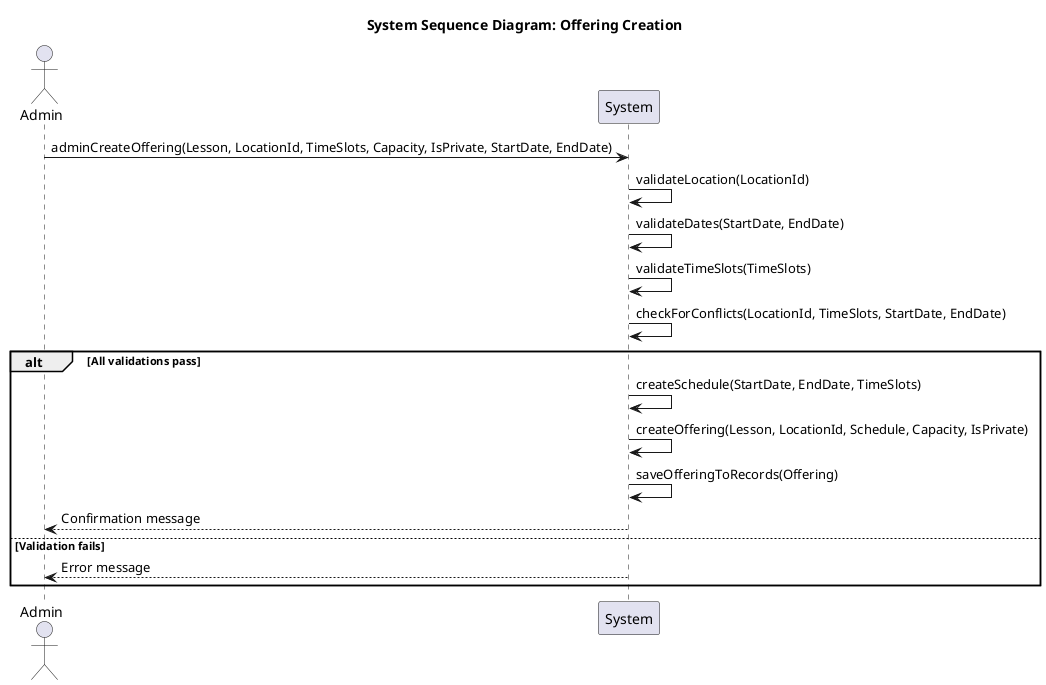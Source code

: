 @startuml System Sequence Diagram: Offering Creation
title System Sequence Diagram: Offering Creation

actor Admin
participant System

Admin -> System: adminCreateOffering(Lesson, LocationId, TimeSlots, Capacity, IsPrivate, StartDate, EndDate)
System -> System: validateLocation(LocationId)
System -> System: validateDates(StartDate, EndDate)
System -> System: validateTimeSlots(TimeSlots)
System -> System: checkForConflicts(LocationId, TimeSlots, StartDate, EndDate)
alt All validations pass
    System -> System: createSchedule(StartDate, EndDate, TimeSlots)
    System -> System: createOffering(Lesson, LocationId, Schedule, Capacity, IsPrivate)
    System -> System: saveOfferingToRecords(Offering)
    System --> Admin: Confirmation message
else Validation fails
    System --> Admin: Error message
end

@enduml
